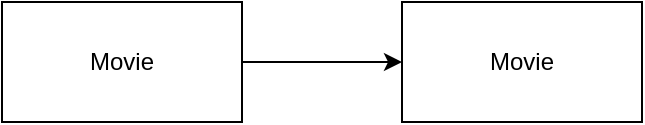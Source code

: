 <mxfile version="15.5.0" type="github" pages="3">
  <diagram id="Zw8NAB4SY6jPT5ctn1OA" name="Exercise 1">
    <mxGraphModel dx="699" dy="752" grid="1" gridSize="10" guides="1" tooltips="1" connect="1" arrows="1" fold="1" page="1" pageScale="1" pageWidth="827" pageHeight="1169" math="0" shadow="0">
      <root>
        <mxCell id="Jdc7mkvj2uUXyvSBTwti-0" />
        <mxCell id="Jdc7mkvj2uUXyvSBTwti-1" parent="Jdc7mkvj2uUXyvSBTwti-0" />
        <mxCell id="Jdc7mkvj2uUXyvSBTwti-4" value="" style="edgeStyle=orthogonalEdgeStyle;rounded=0;orthogonalLoop=1;jettySize=auto;html=1;" edge="1" parent="Jdc7mkvj2uUXyvSBTwti-1" source="Jdc7mkvj2uUXyvSBTwti-2" target="Jdc7mkvj2uUXyvSBTwti-3">
          <mxGeometry relative="1" as="geometry" />
        </mxCell>
        <mxCell id="Jdc7mkvj2uUXyvSBTwti-2" value="Movie" style="rounded=0;whiteSpace=wrap;html=1;" vertex="1" parent="Jdc7mkvj2uUXyvSBTwti-1">
          <mxGeometry x="200" y="260" width="120" height="60" as="geometry" />
        </mxCell>
        <mxCell id="Jdc7mkvj2uUXyvSBTwti-3" value="Movie" style="rounded=0;whiteSpace=wrap;html=1;" vertex="1" parent="Jdc7mkvj2uUXyvSBTwti-1">
          <mxGeometry x="400" y="260" width="120" height="60" as="geometry" />
        </mxCell>
      </root>
    </mxGraphModel>
  </diagram>
  <diagram id="82Kb28_ipfk1viRLgqHd" name="Exercise2">
    <mxGraphModel dx="1422" dy="762" grid="1" gridSize="10" guides="1" tooltips="1" connect="1" arrows="1" fold="1" page="1" pageScale="1" pageWidth="827" pageHeight="1169" math="0" shadow="0">
      <root>
        <mxCell id="0" />
        <mxCell id="1" parent="0" />
        <mxCell id="rlyPqB-drvD-3TCzPFHu-4" value="UNO Game" style="rounded=0;whiteSpace=wrap;html=1;strokeWidth=2;" parent="1" vertex="1">
          <mxGeometry x="260" y="280" width="123" height="60" as="geometry" />
        </mxCell>
        <mxCell id="rlyPqB-drvD-3TCzPFHu-7" value="Cards" style="rounded=0;whiteSpace=wrap;html=1;strokeWidth=2;" parent="1" vertex="1">
          <mxGeometry x="430" y="360" width="120" height="60" as="geometry" />
        </mxCell>
        <mxCell id="rlyPqB-drvD-3TCzPFHu-8" value="Skip" style="rounded=0;whiteSpace=wrap;html=1;strokeWidth=2;" parent="1" vertex="1">
          <mxGeometry x="290" y="509" width="120" height="60" as="geometry" />
        </mxCell>
        <mxCell id="rlyPqB-drvD-3TCzPFHu-9" value="Wild" style="rounded=0;whiteSpace=wrap;html=1;strokeWidth=2;" parent="1" vertex="1">
          <mxGeometry x="430" y="509" width="120" height="60" as="geometry" />
        </mxCell>
        <mxCell id="rlyPqB-drvD-3TCzPFHu-10" value="Reverse" style="rounded=0;whiteSpace=wrap;html=1;strokeWidth=2;" parent="1" vertex="1">
          <mxGeometry x="570" y="509" width="120" height="60" as="geometry" />
        </mxCell>
        <mxCell id="rlyPqB-drvD-3TCzPFHu-11" value="+2" style="rounded=0;whiteSpace=wrap;html=1;strokeWidth=2;" parent="1" vertex="1">
          <mxGeometry x="190" y="650" width="120" height="60" as="geometry" />
        </mxCell>
        <mxCell id="rlyPqB-drvD-3TCzPFHu-12" value="+4" style="rounded=0;whiteSpace=wrap;html=1;strokeWidth=2;" parent="1" vertex="1">
          <mxGeometry x="430" y="650" width="120" height="60" as="geometry" />
        </mxCell>
        <mxCell id="rlyPqB-drvD-3TCzPFHu-13" value="Player" style="rounded=0;whiteSpace=wrap;html=1;strokeWidth=2;" parent="1" vertex="1">
          <mxGeometry x="110" y="360" width="120" height="60" as="geometry" />
        </mxCell>
        <mxCell id="rlyPqB-drvD-3TCzPFHu-16" value="Plays" style="exitX=0;exitY=0.5;exitDx=0;exitDy=0;entryX=0.5;entryY=0;entryDx=0;entryDy=0;endArrow=none;endFill=0;strokeWidth=2;rounded=1;edgeStyle=orthogonalEdgeStyle;jumpStyle=none;fontSize=11;labelBackgroundColor=none;html=1;targetPerimeterSpacing=0;endSize=6;" parent="1" source="rlyPqB-drvD-3TCzPFHu-4" target="rlyPqB-drvD-3TCzPFHu-13" edge="1">
          <mxGeometry x="0.143" y="-10" width="100" relative="1" as="geometry">
            <mxPoint x="270" y="390" as="sourcePoint" />
            <mxPoint x="370" y="390" as="targetPoint" />
            <mxPoint as="offset" />
          </mxGeometry>
        </mxCell>
        <mxCell id="rlyPqB-drvD-3TCzPFHu-18" value="2...4" style="text;html=1;strokeColor=none;fillColor=none;align=center;verticalAlign=middle;whiteSpace=wrap;rounded=0;fontSize=11;" parent="1" vertex="1">
          <mxGeometry x="110" y="330" width="60" height="30" as="geometry" />
        </mxCell>
        <mxCell id="rlyPqB-drvD-3TCzPFHu-19" value="1" style="text;html=1;strokeColor=none;fillColor=none;align=center;verticalAlign=middle;whiteSpace=wrap;rounded=0;fontSize=11;" parent="1" vertex="1">
          <mxGeometry x="210" y="280" width="60" height="30" as="geometry" />
        </mxCell>
        <mxCell id="rlyPqB-drvD-3TCzPFHu-20" value="OwnsCards" style="html=1;rounded=1;labelBackgroundColor=none;fontSize=11;endArrow=none;endFill=0;targetPerimeterSpacing=0;strokeWidth=2;edgeStyle=orthogonalEdgeStyle;jumpStyle=none;exitX=1;exitY=0.5;exitDx=0;exitDy=0;entryX=0;entryY=0.5;entryDx=0;entryDy=0;" parent="1" source="rlyPqB-drvD-3TCzPFHu-13" target="rlyPqB-drvD-3TCzPFHu-7" edge="1">
          <mxGeometry y="10" width="100" relative="1" as="geometry">
            <mxPoint x="240" y="390" as="sourcePoint" />
            <mxPoint x="420" y="390" as="targetPoint" />
            <mxPoint as="offset" />
          </mxGeometry>
        </mxCell>
        <mxCell id="rlyPqB-drvD-3TCzPFHu-21" value="1" style="text;html=1;strokeColor=none;fillColor=none;align=center;verticalAlign=middle;whiteSpace=wrap;rounded=0;labelBackgroundColor=none;fontSize=11;" parent="1" vertex="1">
          <mxGeometry x="220" y="360" width="60" height="30" as="geometry" />
        </mxCell>
        <mxCell id="rlyPqB-drvD-3TCzPFHu-22" value="*" style="text;html=1;strokeColor=none;fillColor=none;align=center;verticalAlign=middle;whiteSpace=wrap;rounded=0;labelBackgroundColor=none;fontSize=11;" parent="1" vertex="1">
          <mxGeometry x="383" y="360" width="60" height="30" as="geometry" />
        </mxCell>
        <mxCell id="rlyPqB-drvD-3TCzPFHu-23" value="HasCards" style="html=1;rounded=1;labelBackgroundColor=none;fontSize=11;endArrow=none;endFill=0;targetPerimeterSpacing=0;strokeWidth=2;edgeStyle=orthogonalEdgeStyle;jumpStyle=none;entryX=0.5;entryY=0;entryDx=0;entryDy=0;exitX=1;exitY=0.5;exitDx=0;exitDy=0;" parent="1" source="rlyPqB-drvD-3TCzPFHu-4" target="rlyPqB-drvD-3TCzPFHu-7" edge="1">
          <mxGeometry x="0.108" y="10" width="100" relative="1" as="geometry">
            <mxPoint x="320" y="390" as="sourcePoint" />
            <mxPoint x="420" y="390" as="targetPoint" />
            <mxPoint as="offset" />
          </mxGeometry>
        </mxCell>
        <mxCell id="rlyPqB-drvD-3TCzPFHu-24" value="1" style="text;html=1;strokeColor=none;fillColor=none;align=center;verticalAlign=middle;whiteSpace=wrap;rounded=0;fontSize=11;" parent="1" vertex="1">
          <mxGeometry x="370" y="280" width="60" height="30" as="geometry" />
        </mxCell>
        <mxCell id="rlyPqB-drvD-3TCzPFHu-25" value="*" style="text;html=1;strokeColor=none;fillColor=none;align=center;verticalAlign=middle;whiteSpace=wrap;rounded=0;labelBackgroundColor=none;fontSize=11;" parent="1" vertex="1">
          <mxGeometry x="470" y="330" width="60" height="30" as="geometry" />
        </mxCell>
        <mxCell id="rlyPqB-drvD-3TCzPFHu-26" value="" style="html=1;rounded=1;labelBackgroundColor=none;fontSize=11;endArrow=none;endFill=0;targetPerimeterSpacing=0;strokeWidth=2;edgeStyle=orthogonalEdgeStyle;jumpStyle=none;exitX=0.5;exitY=1;exitDx=0;exitDy=0;entryX=0.5;entryY=0;entryDx=0;entryDy=0;startArrow=block;startFill=0;" parent="1" source="rlyPqB-drvD-3TCzPFHu-7" target="rlyPqB-drvD-3TCzPFHu-9" edge="1">
          <mxGeometry width="100" relative="1" as="geometry">
            <mxPoint x="440" y="390" as="sourcePoint" />
            <mxPoint x="540" y="390" as="targetPoint" />
          </mxGeometry>
        </mxCell>
        <mxCell id="rlyPqB-drvD-3TCzPFHu-28" value="" style="html=1;rounded=1;labelBackgroundColor=none;fontSize=11;startArrow=none;startFill=0;endArrow=none;endFill=0;targetPerimeterSpacing=0;strokeWidth=2;edgeStyle=orthogonalEdgeStyle;jumpStyle=none;entryX=0.5;entryY=0;entryDx=0;entryDy=0;" parent="1" target="rlyPqB-drvD-3TCzPFHu-10" edge="1">
          <mxGeometry width="100" relative="1" as="geometry">
            <mxPoint x="490" y="460" as="sourcePoint" />
            <mxPoint x="620" y="430" as="targetPoint" />
            <Array as="points">
              <mxPoint x="490" y="470" />
              <mxPoint x="630" y="470" />
            </Array>
          </mxGeometry>
        </mxCell>
        <mxCell id="rlyPqB-drvD-3TCzPFHu-29" value="" style="html=1;rounded=1;labelBackgroundColor=none;fontSize=11;startArrow=none;startFill=0;endArrow=none;endFill=0;targetPerimeterSpacing=0;strokeWidth=2;edgeStyle=orthogonalEdgeStyle;jumpStyle=none;entryX=0.5;entryY=0;entryDx=0;entryDy=0;" parent="1" target="rlyPqB-drvD-3TCzPFHu-8" edge="1">
          <mxGeometry width="100" relative="1" as="geometry">
            <mxPoint x="490" y="460" as="sourcePoint" />
            <mxPoint x="640" y="508" as="targetPoint" />
            <Array as="points">
              <mxPoint x="490" y="470" />
              <mxPoint x="350" y="470" />
            </Array>
          </mxGeometry>
        </mxCell>
        <mxCell id="rlyPqB-drvD-3TCzPFHu-30" value="" style="html=1;rounded=1;labelBackgroundColor=none;fontSize=11;startArrow=block;startFill=0;endArrow=none;endFill=0;targetPerimeterSpacing=0;strokeWidth=2;edgeStyle=orthogonalEdgeStyle;jumpStyle=none;entryX=0.5;entryY=0;entryDx=0;entryDy=0;" parent="1" target="rlyPqB-drvD-3TCzPFHu-12" edge="1">
          <mxGeometry width="100" relative="1" as="geometry">
            <mxPoint x="490" y="570" as="sourcePoint" />
            <mxPoint x="610" y="430" as="targetPoint" />
          </mxGeometry>
        </mxCell>
        <mxCell id="rlyPqB-drvD-3TCzPFHu-31" value="disjoint" style="html=1;rounded=1;labelBackgroundColor=none;fontSize=11;startArrow=block;startFill=0;endArrow=none;endFill=0;targetPerimeterSpacing=0;strokeWidth=2;edgeStyle=orthogonalEdgeStyle;jumpStyle=none;entryX=0.442;entryY=-0.017;entryDx=0;entryDy=0;exitX=0.5;exitY=1;exitDx=0;exitDy=0;entryPerimeter=0;" parent="1" source="rlyPqB-drvD-3TCzPFHu-8" target="rlyPqB-drvD-3TCzPFHu-11" edge="1">
          <mxGeometry x="0.508" y="-10" width="100" relative="1" as="geometry">
            <mxPoint x="500" y="580" as="sourcePoint" />
            <mxPoint x="500" y="660" as="targetPoint" />
            <Array as="points">
              <mxPoint x="350" y="630" />
              <mxPoint x="243" y="630" />
            </Array>
            <mxPoint as="offset" />
          </mxGeometry>
        </mxCell>
        <mxCell id="rlyPqB-drvD-3TCzPFHu-32" value="" style="html=1;rounded=1;labelBackgroundColor=none;fontSize=11;startArrow=none;startFill=0;endArrow=none;endFill=0;targetPerimeterSpacing=0;strokeWidth=2;edgeStyle=orthogonalEdgeStyle;jumpStyle=none;exitX=0;exitY=0.5;exitDx=0;exitDy=0;" parent="1" source="rlyPqB-drvD-3TCzPFHu-12" edge="1">
          <mxGeometry width="100" relative="1" as="geometry">
            <mxPoint x="510" y="430" as="sourcePoint" />
            <mxPoint x="350" y="600" as="targetPoint" />
          </mxGeometry>
        </mxCell>
      </root>
    </mxGraphModel>
  </diagram>
  <diagram id="sKj2qN6ZVkqm6QuXQdr0" name="Exercise 3">
    <mxGraphModel dx="482" dy="519" grid="1" gridSize="10" guides="1" tooltips="1" connect="1" arrows="1" fold="1" page="1" pageScale="1" pageWidth="827" pageHeight="1169" math="0" shadow="0">
      <root>
        <mxCell id="kNFcriUywnnVmtG-1KrT-0" />
        <mxCell id="kNFcriUywnnVmtG-1KrT-1" parent="kNFcriUywnnVmtG-1KrT-0" />
        <mxCell id="kNFcriUywnnVmtG-1KrT-2" value="Student" style="shape=umlActor;verticalLabelPosition=bottom;verticalAlign=top;html=1;" vertex="1" parent="kNFcriUywnnVmtG-1KrT-1">
          <mxGeometry x="100" y="330" width="30" height="60" as="geometry" />
        </mxCell>
        <mxCell id="kNFcriUywnnVmtG-1KrT-5" value="" style="rounded=0;whiteSpace=wrap;html=1;align=left;verticalAlign=bottom;" vertex="1" parent="kNFcriUywnnVmtG-1KrT-1">
          <mxGeometry x="190" y="190" width="450" height="320" as="geometry" />
        </mxCell>
        <mxCell id="kNFcriUywnnVmtG-1KrT-6" value="Context" style="text;html=1;strokeColor=none;fillColor=none;align=center;verticalAlign=middle;whiteSpace=wrap;rounded=0;fontColor=#CC0000;fontStyle=1" vertex="1" parent="kNFcriUywnnVmtG-1KrT-1">
          <mxGeometry x="240" y="470" width="60" height="30" as="geometry" />
        </mxCell>
        <mxCell id="kNFcriUywnnVmtG-1KrT-7" value="Register For Courses" style="ellipse;whiteSpace=wrap;html=1;align=center;verticalAlign=middle;" vertex="1" parent="kNFcriUywnnVmtG-1KrT-1">
          <mxGeometry x="230" y="390" width="140" height="70" as="geometry" />
        </mxCell>
        <mxCell id="kNFcriUywnnVmtG-1KrT-8" value="" style="endArrow=open;endFill=1;endSize=12;html=1;rounded=0;entryX=0;entryY=0.5;entryDx=0;entryDy=0;" edge="1" parent="kNFcriUywnnVmtG-1KrT-1" source="kNFcriUywnnVmtG-1KrT-2" target="kNFcriUywnnVmtG-1KrT-7">
          <mxGeometry width="160" relative="1" as="geometry">
            <mxPoint x="240" y="460" as="sourcePoint" />
            <mxPoint x="400" y="460" as="targetPoint" />
          </mxGeometry>
        </mxCell>
        <mxCell id="kNFcriUywnnVmtG-1KrT-9" value="Billing System" style="shape=umlActor;verticalLabelPosition=bottom;verticalAlign=top;html=1;" vertex="1" parent="kNFcriUywnnVmtG-1KrT-1">
          <mxGeometry x="110" y="430" width="30" height="60" as="geometry" />
        </mxCell>
        <mxCell id="kNFcriUywnnVmtG-1KrT-10" value="" style="endArrow=none;endFill=0;endSize=12;html=1;rounded=0;" edge="1" parent="kNFcriUywnnVmtG-1KrT-1" source="kNFcriUywnnVmtG-1KrT-9" target="kNFcriUywnnVmtG-1KrT-7">
          <mxGeometry width="160" relative="1" as="geometry">
            <mxPoint x="150" y="330" as="sourcePoint" />
            <mxPoint x="310" y="330" as="targetPoint" />
          </mxGeometry>
        </mxCell>
        <mxCell id="kNFcriUywnnVmtG-1KrT-11" value="Instrutor" style="shape=umlActor;verticalLabelPosition=bottom;verticalAlign=top;html=1;" vertex="1" parent="kNFcriUywnnVmtG-1KrT-1">
          <mxGeometry x="690" y="350" width="30" height="60" as="geometry" />
        </mxCell>
        <mxCell id="kNFcriUywnnVmtG-1KrT-16" value="Registrar" style="shape=umlActor;verticalLabelPosition=bottom;verticalAlign=top;html=1;" vertex="1" parent="kNFcriUywnnVmtG-1KrT-1">
          <mxGeometry x="490" y="110" width="30" height="60" as="geometry" />
        </mxCell>
        <mxCell id="kNFcriUywnnVmtG-1KrT-17" value="Maintain Course Information" style="ellipse;whiteSpace=wrap;html=1;align=center;verticalAlign=middle;" vertex="1" parent="kNFcriUywnnVmtG-1KrT-1">
          <mxGeometry x="335" y="230" width="140" height="70" as="geometry" />
        </mxCell>
        <mxCell id="kNFcriUywnnVmtG-1KrT-18" value="Select Courses To Teach" style="ellipse;whiteSpace=wrap;html=1;align=center;verticalAlign=middle;" vertex="1" parent="kNFcriUywnnVmtG-1KrT-1">
          <mxGeometry x="450" y="315" width="140" height="70" as="geometry" />
        </mxCell>
        <mxCell id="kNFcriUywnnVmtG-1KrT-19" value="Request Enrollment List" style="ellipse;whiteSpace=wrap;html=1;align=center;verticalAlign=middle;" vertex="1" parent="kNFcriUywnnVmtG-1KrT-1">
          <mxGeometry x="450" y="410" width="140" height="70" as="geometry" />
        </mxCell>
        <mxCell id="kNFcriUywnnVmtG-1KrT-20" value="" style="endArrow=open;endFill=1;endSize=12;html=1;rounded=0;fontColor=#CC0000;entryX=1;entryY=0.5;entryDx=0;entryDy=0;" edge="1" parent="kNFcriUywnnVmtG-1KrT-1" source="kNFcriUywnnVmtG-1KrT-11" target="kNFcriUywnnVmtG-1KrT-18">
          <mxGeometry width="160" relative="1" as="geometry">
            <mxPoint x="380" y="330" as="sourcePoint" />
            <mxPoint x="540" y="330" as="targetPoint" />
          </mxGeometry>
        </mxCell>
        <mxCell id="kNFcriUywnnVmtG-1KrT-21" value="" style="endArrow=open;endFill=1;endSize=12;html=1;rounded=0;fontColor=#CC0000;entryX=1;entryY=0.5;entryDx=0;entryDy=0;" edge="1" parent="kNFcriUywnnVmtG-1KrT-1" source="kNFcriUywnnVmtG-1KrT-11" target="kNFcriUywnnVmtG-1KrT-19">
          <mxGeometry width="160" relative="1" as="geometry">
            <mxPoint x="690" y="390" as="sourcePoint" />
            <mxPoint x="600.0" y="360.0" as="targetPoint" />
          </mxGeometry>
        </mxCell>
        <mxCell id="kNFcriUywnnVmtG-1KrT-22" value="" style="endArrow=open;endFill=1;endSize=12;html=1;rounded=0;fontColor=#CC0000;entryX=0.5;entryY=0;entryDx=0;entryDy=0;" edge="1" parent="kNFcriUywnnVmtG-1KrT-1" source="kNFcriUywnnVmtG-1KrT-16" target="kNFcriUywnnVmtG-1KrT-17">
          <mxGeometry width="160" relative="1" as="geometry">
            <mxPoint x="405" y="150" as="sourcePoint" />
            <mxPoint x="540" y="330" as="targetPoint" />
          </mxGeometry>
        </mxCell>
      </root>
    </mxGraphModel>
  </diagram>
</mxfile>
